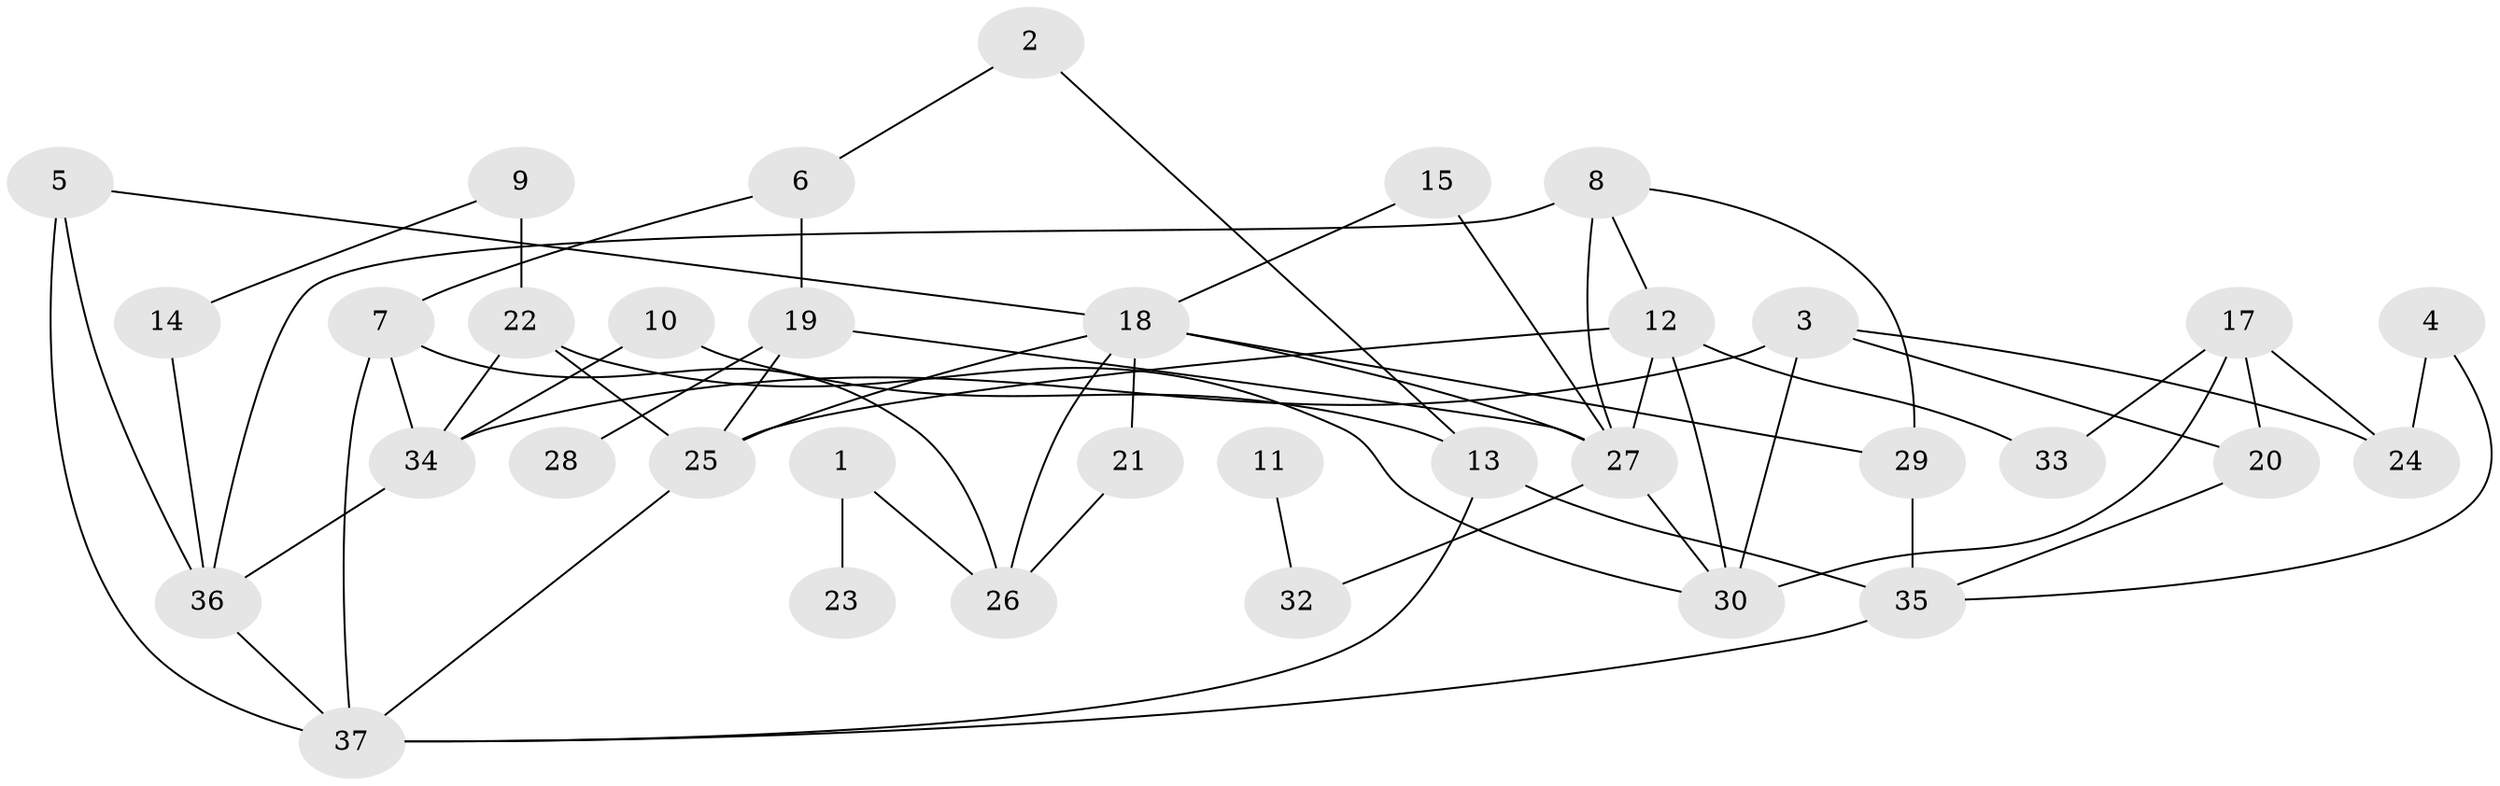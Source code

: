 // original degree distribution, {3: 0.1780821917808219, 1: 0.2191780821917808, 2: 0.2876712328767123, 5: 0.1232876712328767, 4: 0.1232876712328767, 6: 0.0410958904109589, 8: 0.0136986301369863, 0: 0.0136986301369863}
// Generated by graph-tools (version 1.1) at 2025/35/03/04/25 23:35:45]
// undirected, 35 vertices, 60 edges
graph export_dot {
  node [color=gray90,style=filled];
  1;
  2;
  3;
  4;
  5;
  6;
  7;
  8;
  9;
  10;
  11;
  12;
  13;
  14;
  15;
  17;
  18;
  19;
  20;
  21;
  22;
  23;
  24;
  25;
  26;
  27;
  28;
  29;
  30;
  32;
  33;
  34;
  35;
  36;
  37;
  1 -- 23 [weight=1.0];
  1 -- 26 [weight=1.0];
  2 -- 6 [weight=1.0];
  2 -- 13 [weight=1.0];
  3 -- 20 [weight=1.0];
  3 -- 24 [weight=1.0];
  3 -- 30 [weight=1.0];
  3 -- 34 [weight=2.0];
  4 -- 24 [weight=1.0];
  4 -- 35 [weight=1.0];
  5 -- 18 [weight=1.0];
  5 -- 36 [weight=1.0];
  5 -- 37 [weight=1.0];
  6 -- 7 [weight=1.0];
  6 -- 19 [weight=1.0];
  7 -- 26 [weight=1.0];
  7 -- 34 [weight=1.0];
  7 -- 37 [weight=1.0];
  8 -- 12 [weight=1.0];
  8 -- 27 [weight=1.0];
  8 -- 29 [weight=1.0];
  8 -- 36 [weight=1.0];
  9 -- 14 [weight=1.0];
  9 -- 22 [weight=2.0];
  10 -- 13 [weight=1.0];
  10 -- 34 [weight=2.0];
  11 -- 32 [weight=1.0];
  12 -- 25 [weight=2.0];
  12 -- 27 [weight=1.0];
  12 -- 30 [weight=1.0];
  12 -- 33 [weight=1.0];
  13 -- 35 [weight=1.0];
  13 -- 37 [weight=1.0];
  14 -- 36 [weight=1.0];
  15 -- 18 [weight=1.0];
  15 -- 27 [weight=1.0];
  17 -- 20 [weight=1.0];
  17 -- 24 [weight=1.0];
  17 -- 30 [weight=1.0];
  17 -- 33 [weight=1.0];
  18 -- 21 [weight=1.0];
  18 -- 25 [weight=1.0];
  18 -- 26 [weight=1.0];
  18 -- 27 [weight=2.0];
  18 -- 29 [weight=1.0];
  19 -- 25 [weight=2.0];
  19 -- 27 [weight=1.0];
  19 -- 28 [weight=1.0];
  20 -- 35 [weight=1.0];
  21 -- 26 [weight=1.0];
  22 -- 25 [weight=1.0];
  22 -- 30 [weight=1.0];
  22 -- 34 [weight=1.0];
  25 -- 37 [weight=1.0];
  27 -- 30 [weight=1.0];
  27 -- 32 [weight=1.0];
  29 -- 35 [weight=1.0];
  34 -- 36 [weight=1.0];
  35 -- 37 [weight=1.0];
  36 -- 37 [weight=1.0];
}

